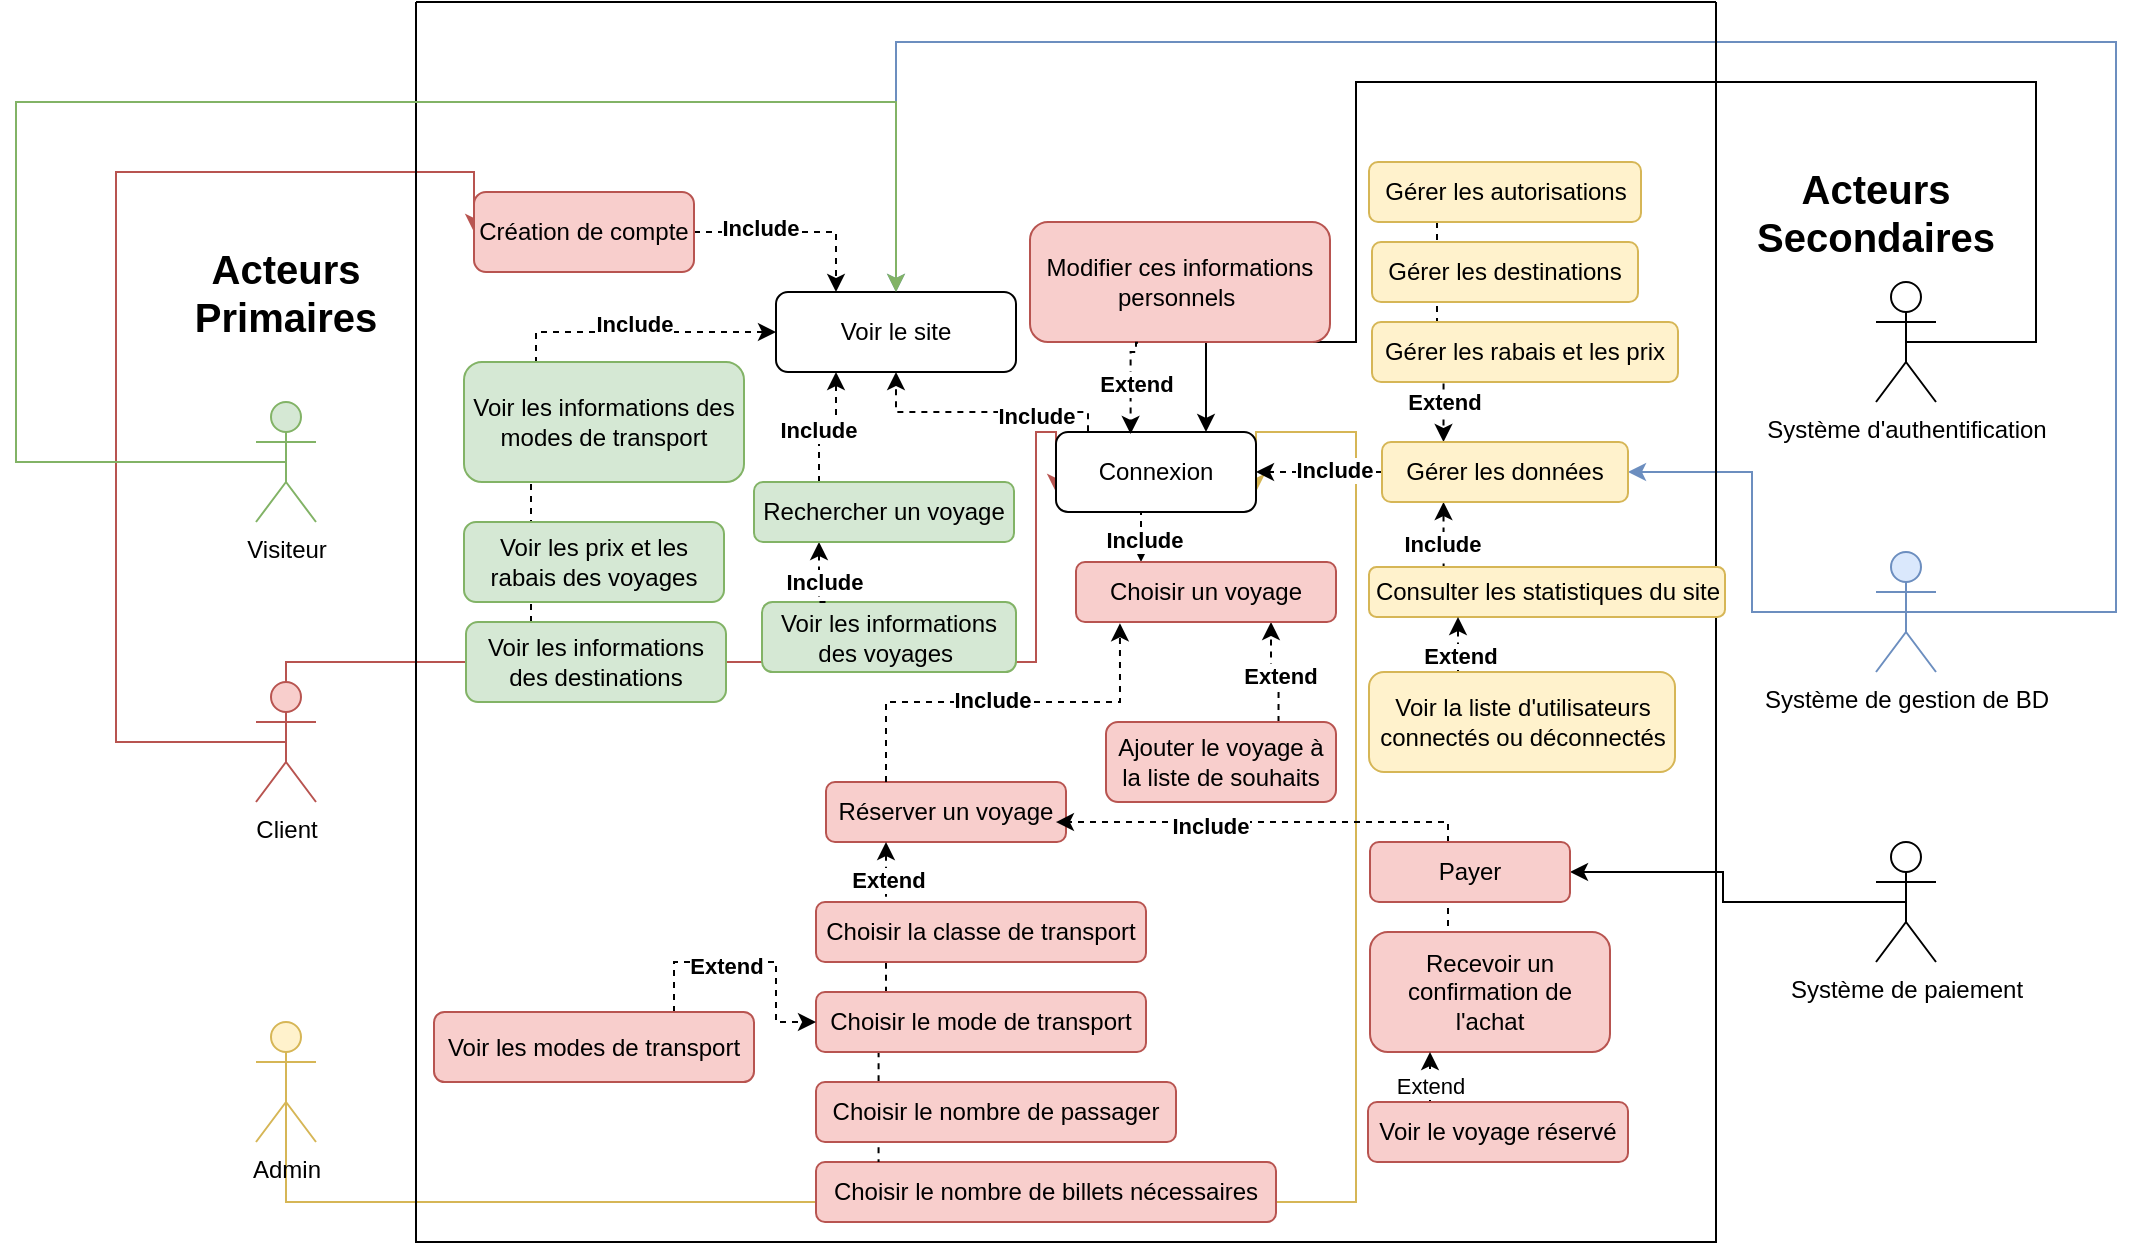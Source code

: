 <mxfile version="23.1.5" type="device">
  <diagram name="Page-1" id="5hqDxdcR1rn6AT74Ufsj">
    <mxGraphModel dx="2077" dy="713" grid="1" gridSize="10" guides="1" tooltips="1" connect="1" arrows="1" fold="1" page="1" pageScale="1" pageWidth="827" pageHeight="1169" math="0" shadow="0">
      <root>
        <mxCell id="0" />
        <mxCell id="1" parent="0" />
        <mxCell id="Tqtcr7QKP0PWOioKoyaP-235" style="edgeStyle=orthogonalEdgeStyle;rounded=0;orthogonalLoop=1;jettySize=auto;html=1;exitX=0.5;exitY=0.5;exitDx=0;exitDy=0;exitPerimeter=0;entryX=0;entryY=0.5;entryDx=0;entryDy=0;fillColor=#f8cecc;strokeColor=#b85450;" edge="1" parent="1" source="Tqtcr7QKP0PWOioKoyaP-3" target="Tqtcr7QKP0PWOioKoyaP-7">
          <mxGeometry relative="1" as="geometry">
            <Array as="points">
              <mxPoint x="100" y="490" />
              <mxPoint x="100" y="205" />
            </Array>
          </mxGeometry>
        </mxCell>
        <mxCell id="Tqtcr7QKP0PWOioKoyaP-237" style="edgeStyle=orthogonalEdgeStyle;rounded=0;orthogonalLoop=1;jettySize=auto;html=1;exitX=0.5;exitY=0.5;exitDx=0;exitDy=0;exitPerimeter=0;entryX=0;entryY=0.75;entryDx=0;entryDy=0;fillColor=#f8cecc;strokeColor=#b85450;" edge="1" parent="1" source="Tqtcr7QKP0PWOioKoyaP-3" target="Tqtcr7QKP0PWOioKoyaP-6">
          <mxGeometry relative="1" as="geometry">
            <Array as="points">
              <mxPoint x="185" y="450" />
              <mxPoint x="560" y="450" />
              <mxPoint x="560" y="335" />
            </Array>
          </mxGeometry>
        </mxCell>
        <mxCell id="Tqtcr7QKP0PWOioKoyaP-3" value="Client" style="shape=umlActor;verticalLabelPosition=bottom;verticalAlign=top;html=1;outlineConnect=0;fillColor=#f8cecc;strokeColor=#b85450;" vertex="1" parent="1">
          <mxGeometry x="170" y="460" width="30" height="60" as="geometry" />
        </mxCell>
        <mxCell id="Tqtcr7QKP0PWOioKoyaP-238" style="edgeStyle=orthogonalEdgeStyle;rounded=0;orthogonalLoop=1;jettySize=auto;html=1;exitX=0.5;exitY=0.5;exitDx=0;exitDy=0;exitPerimeter=0;entryX=1;entryY=0.75;entryDx=0;entryDy=0;fillColor=#fff2cc;strokeColor=#d6b656;" edge="1" parent="1" source="Tqtcr7QKP0PWOioKoyaP-5" target="Tqtcr7QKP0PWOioKoyaP-6">
          <mxGeometry relative="1" as="geometry">
            <Array as="points">
              <mxPoint x="185" y="720" />
              <mxPoint x="720" y="720" />
              <mxPoint x="720" y="335" />
            </Array>
          </mxGeometry>
        </mxCell>
        <mxCell id="Tqtcr7QKP0PWOioKoyaP-5" value="Admin" style="shape=umlActor;verticalLabelPosition=bottom;verticalAlign=top;html=1;outlineConnect=0;fillColor=#fff2cc;strokeColor=#d6b656;" vertex="1" parent="1">
          <mxGeometry x="170" y="630" width="30" height="60" as="geometry" />
        </mxCell>
        <mxCell id="Tqtcr7QKP0PWOioKoyaP-25" value="Acteurs Primaires" style="text;html=1;align=center;verticalAlign=middle;whiteSpace=wrap;rounded=0;strokeWidth=1;fontSize=20;fontStyle=1" vertex="1" parent="1">
          <mxGeometry x="155" y="250" width="60" height="30" as="geometry" />
        </mxCell>
        <mxCell id="Tqtcr7QKP0PWOioKoyaP-248" style="edgeStyle=orthogonalEdgeStyle;rounded=0;orthogonalLoop=1;jettySize=auto;html=1;exitX=0.5;exitY=0.5;exitDx=0;exitDy=0;exitPerimeter=0;entryX=0.75;entryY=0;entryDx=0;entryDy=0;" edge="1" parent="1" source="Tqtcr7QKP0PWOioKoyaP-30" target="Tqtcr7QKP0PWOioKoyaP-6">
          <mxGeometry relative="1" as="geometry">
            <Array as="points">
              <mxPoint x="1060" y="290" />
              <mxPoint x="1060" y="160" />
              <mxPoint x="720" y="160" />
              <mxPoint x="720" y="290" />
              <mxPoint x="645" y="290" />
            </Array>
          </mxGeometry>
        </mxCell>
        <mxCell id="Tqtcr7QKP0PWOioKoyaP-30" value="Système d&#39;authentification" style="shape=umlActor;verticalLabelPosition=bottom;verticalAlign=top;html=1;outlineConnect=0;" vertex="1" parent="1">
          <mxGeometry x="980" y="260" width="30" height="60" as="geometry" />
        </mxCell>
        <mxCell id="Tqtcr7QKP0PWOioKoyaP-34" value="Acteurs Secondaires" style="text;html=1;align=center;verticalAlign=middle;whiteSpace=wrap;rounded=0;fontSize=20;fontStyle=1" vertex="1" parent="1">
          <mxGeometry x="950" y="210" width="60" height="30" as="geometry" />
        </mxCell>
        <mxCell id="Tqtcr7QKP0PWOioKoyaP-245" style="edgeStyle=orthogonalEdgeStyle;rounded=0;orthogonalLoop=1;jettySize=auto;html=1;exitX=0.5;exitY=0.5;exitDx=0;exitDy=0;exitPerimeter=0;entryX=1;entryY=0.5;entryDx=0;entryDy=0;" edge="1" parent="1" source="Tqtcr7QKP0PWOioKoyaP-35" target="Tqtcr7QKP0PWOioKoyaP-89">
          <mxGeometry relative="1" as="geometry" />
        </mxCell>
        <mxCell id="Tqtcr7QKP0PWOioKoyaP-35" value="Système de paiement" style="shape=umlActor;verticalLabelPosition=bottom;verticalAlign=top;html=1;outlineConnect=0;" vertex="1" parent="1">
          <mxGeometry x="980" y="540" width="30" height="60" as="geometry" />
        </mxCell>
        <mxCell id="Tqtcr7QKP0PWOioKoyaP-246" style="edgeStyle=orthogonalEdgeStyle;rounded=0;orthogonalLoop=1;jettySize=auto;html=1;exitX=0.5;exitY=0.5;exitDx=0;exitDy=0;exitPerimeter=0;entryX=1;entryY=0.5;entryDx=0;entryDy=0;fillColor=#dae8fc;strokeColor=#6c8ebf;" edge="1" parent="1" source="Tqtcr7QKP0PWOioKoyaP-36" target="Tqtcr7QKP0PWOioKoyaP-101">
          <mxGeometry relative="1" as="geometry" />
        </mxCell>
        <mxCell id="Tqtcr7QKP0PWOioKoyaP-247" style="edgeStyle=orthogonalEdgeStyle;rounded=0;orthogonalLoop=1;jettySize=auto;html=1;exitX=0.5;exitY=0.5;exitDx=0;exitDy=0;exitPerimeter=0;entryX=0.5;entryY=0;entryDx=0;entryDy=0;fillColor=#dae8fc;strokeColor=#6c8ebf;" edge="1" parent="1" source="Tqtcr7QKP0PWOioKoyaP-36" target="Tqtcr7QKP0PWOioKoyaP-40">
          <mxGeometry relative="1" as="geometry">
            <Array as="points">
              <mxPoint x="1100" y="425" />
              <mxPoint x="1100" y="140" />
              <mxPoint x="490" y="140" />
            </Array>
          </mxGeometry>
        </mxCell>
        <mxCell id="Tqtcr7QKP0PWOioKoyaP-36" value="Système de gestion de BD" style="shape=umlActor;verticalLabelPosition=bottom;verticalAlign=top;html=1;outlineConnect=0;fillColor=#dae8fc;strokeColor=#6c8ebf;" vertex="1" parent="1">
          <mxGeometry x="980" y="395" width="30" height="60" as="geometry" />
        </mxCell>
        <mxCell id="Tqtcr7QKP0PWOioKoyaP-41" value="" style="swimlane;startSize=0;" vertex="1" parent="1">
          <mxGeometry x="250" y="120" width="650" height="620" as="geometry">
            <mxRectangle x="250" y="90" width="50" height="40" as="alternateBounds" />
          </mxGeometry>
        </mxCell>
        <mxCell id="Tqtcr7QKP0PWOioKoyaP-40" value="Voir le site" style="rounded=1;whiteSpace=wrap;html=1;" vertex="1" parent="Tqtcr7QKP0PWOioKoyaP-41">
          <mxGeometry x="180" y="145" width="120" height="40" as="geometry" />
        </mxCell>
        <mxCell id="Tqtcr7QKP0PWOioKoyaP-42" style="edgeStyle=orthogonalEdgeStyle;rounded=0;orthogonalLoop=1;jettySize=auto;html=1;exitX=0.25;exitY=0;exitDx=0;exitDy=0;entryX=0;entryY=0.5;entryDx=0;entryDy=0;dashed=1;" edge="1" parent="Tqtcr7QKP0PWOioKoyaP-41" source="Tqtcr7QKP0PWOioKoyaP-8" target="Tqtcr7QKP0PWOioKoyaP-40">
          <mxGeometry relative="1" as="geometry">
            <Array as="points">
              <mxPoint x="58" y="228" />
              <mxPoint x="60" y="228" />
              <mxPoint x="60" y="165" />
            </Array>
          </mxGeometry>
        </mxCell>
        <mxCell id="Tqtcr7QKP0PWOioKoyaP-66" value="&lt;b&gt;Include&lt;/b&gt;" style="edgeLabel;html=1;align=center;verticalAlign=middle;resizable=0;points=[];" vertex="1" connectable="0" parent="Tqtcr7QKP0PWOioKoyaP-42">
          <mxGeometry x="0.469" y="4" relative="1" as="geometry">
            <mxPoint as="offset" />
          </mxGeometry>
        </mxCell>
        <mxCell id="Tqtcr7QKP0PWOioKoyaP-8" value="Voir les informations des&amp;nbsp;destinations" style="rounded=1;whiteSpace=wrap;html=1;fillColor=#d5e8d4;strokeColor=#82b366;" vertex="1" parent="Tqtcr7QKP0PWOioKoyaP-41">
          <mxGeometry x="25" y="310" width="130" height="40" as="geometry" />
        </mxCell>
        <mxCell id="Tqtcr7QKP0PWOioKoyaP-24" value="Voir les informations des modes de transport" style="rounded=1;whiteSpace=wrap;html=1;fillColor=#d5e8d4;strokeColor=#82b366;" vertex="1" parent="Tqtcr7QKP0PWOioKoyaP-41">
          <mxGeometry x="24" y="180" width="140" height="60" as="geometry" />
        </mxCell>
        <mxCell id="Tqtcr7QKP0PWOioKoyaP-53" style="edgeStyle=orthogonalEdgeStyle;rounded=0;orthogonalLoop=1;jettySize=auto;html=1;exitX=1;exitY=0.5;exitDx=0;exitDy=0;entryX=0.25;entryY=0;entryDx=0;entryDy=0;dashed=1;" edge="1" parent="Tqtcr7QKP0PWOioKoyaP-41" source="Tqtcr7QKP0PWOioKoyaP-7" target="Tqtcr7QKP0PWOioKoyaP-40">
          <mxGeometry relative="1" as="geometry">
            <Array as="points">
              <mxPoint x="210" y="115" />
            </Array>
          </mxGeometry>
        </mxCell>
        <mxCell id="Tqtcr7QKP0PWOioKoyaP-68" value="&lt;b&gt;Include&lt;/b&gt;" style="edgeLabel;html=1;align=center;verticalAlign=middle;resizable=0;points=[];" vertex="1" connectable="0" parent="Tqtcr7QKP0PWOioKoyaP-53">
          <mxGeometry x="-0.346" y="2" relative="1" as="geometry">
            <mxPoint as="offset" />
          </mxGeometry>
        </mxCell>
        <mxCell id="Tqtcr7QKP0PWOioKoyaP-7" value="Création de compte" style="rounded=1;whiteSpace=wrap;html=1;fillColor=#f8cecc;strokeColor=#b85450;" vertex="1" parent="Tqtcr7QKP0PWOioKoyaP-41">
          <mxGeometry x="29" y="95" width="110" height="40" as="geometry" />
        </mxCell>
        <mxCell id="Tqtcr7QKP0PWOioKoyaP-9" value="Voir les prix et les rabais des voyages" style="rounded=1;whiteSpace=wrap;html=1;fillColor=#d5e8d4;strokeColor=#82b366;" vertex="1" parent="Tqtcr7QKP0PWOioKoyaP-41">
          <mxGeometry x="24" y="260" width="130" height="40" as="geometry" />
        </mxCell>
        <mxCell id="Tqtcr7QKP0PWOioKoyaP-99" style="edgeStyle=orthogonalEdgeStyle;rounded=0;orthogonalLoop=1;jettySize=auto;html=1;exitX=0.75;exitY=0;exitDx=0;exitDy=0;entryX=0.75;entryY=1;entryDx=0;entryDy=0;dashed=1;" edge="1" parent="Tqtcr7QKP0PWOioKoyaP-41" source="Tqtcr7QKP0PWOioKoyaP-16" target="Tqtcr7QKP0PWOioKoyaP-64">
          <mxGeometry relative="1" as="geometry" />
        </mxCell>
        <mxCell id="Tqtcr7QKP0PWOioKoyaP-100" value="&lt;b&gt;Extend&lt;/b&gt;" style="edgeLabel;html=1;align=center;verticalAlign=middle;resizable=0;points=[];" vertex="1" connectable="0" parent="Tqtcr7QKP0PWOioKoyaP-99">
          <mxGeometry x="-0.133" relative="1" as="geometry">
            <mxPoint as="offset" />
          </mxGeometry>
        </mxCell>
        <mxCell id="Tqtcr7QKP0PWOioKoyaP-16" value="Ajouter le voyage à la liste de souhaits" style="rounded=1;whiteSpace=wrap;html=1;fillColor=#f8cecc;strokeColor=#b85450;" vertex="1" parent="Tqtcr7QKP0PWOioKoyaP-41">
          <mxGeometry x="345" y="360" width="115" height="40" as="geometry" />
        </mxCell>
        <mxCell id="Tqtcr7QKP0PWOioKoyaP-72" style="edgeStyle=orthogonalEdgeStyle;rounded=0;orthogonalLoop=1;jettySize=auto;html=1;exitX=0.25;exitY=0;exitDx=0;exitDy=0;entryX=0.25;entryY=1;entryDx=0;entryDy=0;dashed=1;" edge="1" parent="Tqtcr7QKP0PWOioKoyaP-41" source="Tqtcr7QKP0PWOioKoyaP-73" target="Tqtcr7QKP0PWOioKoyaP-40">
          <mxGeometry relative="1" as="geometry" />
        </mxCell>
        <mxCell id="Tqtcr7QKP0PWOioKoyaP-75" value="&lt;b&gt;Include&lt;/b&gt;" style="edgeLabel;html=1;align=center;verticalAlign=middle;resizable=0;points=[];" vertex="1" connectable="0" parent="Tqtcr7QKP0PWOioKoyaP-72">
          <mxGeometry x="-0.178" y="1" relative="1" as="geometry">
            <mxPoint as="offset" />
          </mxGeometry>
        </mxCell>
        <mxCell id="Tqtcr7QKP0PWOioKoyaP-47" value="Voir les informations des voyages&amp;nbsp;" style="rounded=1;whiteSpace=wrap;html=1;fillColor=#d5e8d4;strokeColor=#82b366;" vertex="1" parent="Tqtcr7QKP0PWOioKoyaP-41">
          <mxGeometry x="173" y="300" width="127" height="35" as="geometry" />
        </mxCell>
        <mxCell id="Tqtcr7QKP0PWOioKoyaP-26" value="Modifier ces informations personnels&amp;nbsp;" style="rounded=1;whiteSpace=wrap;html=1;fillColor=#f8cecc;strokeColor=#b85450;" vertex="1" parent="Tqtcr7QKP0PWOioKoyaP-41">
          <mxGeometry x="307" y="110" width="150" height="60" as="geometry" />
        </mxCell>
        <mxCell id="Tqtcr7QKP0PWOioKoyaP-54" style="edgeStyle=orthogonalEdgeStyle;rounded=0;orthogonalLoop=1;jettySize=auto;html=1;exitX=0.16;exitY=-0.008;exitDx=0;exitDy=0;entryX=0.5;entryY=1;entryDx=0;entryDy=0;exitPerimeter=0;dashed=1;" edge="1" parent="Tqtcr7QKP0PWOioKoyaP-41" source="Tqtcr7QKP0PWOioKoyaP-6" target="Tqtcr7QKP0PWOioKoyaP-40">
          <mxGeometry relative="1" as="geometry">
            <Array as="points">
              <mxPoint x="336" y="205" />
              <mxPoint x="240" y="205" />
            </Array>
          </mxGeometry>
        </mxCell>
        <mxCell id="Tqtcr7QKP0PWOioKoyaP-67" value="&lt;b&gt;Include&lt;/b&gt;" style="edgeLabel;html=1;align=center;verticalAlign=middle;resizable=0;points=[];" vertex="1" connectable="0" parent="Tqtcr7QKP0PWOioKoyaP-54">
          <mxGeometry x="-0.432" y="2" relative="1" as="geometry">
            <mxPoint as="offset" />
          </mxGeometry>
        </mxCell>
        <mxCell id="Tqtcr7QKP0PWOioKoyaP-240" style="edgeStyle=orthogonalEdgeStyle;rounded=0;orthogonalLoop=1;jettySize=auto;html=1;exitX=0.5;exitY=1;exitDx=0;exitDy=0;entryX=0.25;entryY=0;entryDx=0;entryDy=0;dashed=1;" edge="1" parent="Tqtcr7QKP0PWOioKoyaP-41" source="Tqtcr7QKP0PWOioKoyaP-6" target="Tqtcr7QKP0PWOioKoyaP-64">
          <mxGeometry relative="1" as="geometry" />
        </mxCell>
        <mxCell id="Tqtcr7QKP0PWOioKoyaP-241" value="&lt;b&gt;Include&lt;/b&gt;" style="edgeLabel;html=1;align=center;verticalAlign=middle;resizable=0;points=[];" vertex="1" connectable="0" parent="Tqtcr7QKP0PWOioKoyaP-240">
          <mxGeometry x="0.262" y="1" relative="1" as="geometry">
            <mxPoint y="1" as="offset" />
          </mxGeometry>
        </mxCell>
        <mxCell id="Tqtcr7QKP0PWOioKoyaP-6" value="Connexion" style="rounded=1;whiteSpace=wrap;html=1;" vertex="1" parent="Tqtcr7QKP0PWOioKoyaP-41">
          <mxGeometry x="320" y="215" width="100" height="40" as="geometry" />
        </mxCell>
        <mxCell id="Tqtcr7QKP0PWOioKoyaP-13" value="Réserver un voyage" style="rounded=1;whiteSpace=wrap;html=1;fillColor=#f8cecc;strokeColor=#b85450;" vertex="1" parent="Tqtcr7QKP0PWOioKoyaP-41">
          <mxGeometry x="205" y="390" width="120" height="30" as="geometry" />
        </mxCell>
        <mxCell id="Tqtcr7QKP0PWOioKoyaP-55" style="edgeStyle=orthogonalEdgeStyle;rounded=0;orthogonalLoop=1;jettySize=auto;html=1;exitX=0.36;exitY=1.006;exitDx=0;exitDy=0;entryX=0.373;entryY=0.025;entryDx=0;entryDy=0;entryPerimeter=0;dashed=1;exitPerimeter=0;" edge="1" parent="Tqtcr7QKP0PWOioKoyaP-41" source="Tqtcr7QKP0PWOioKoyaP-26" target="Tqtcr7QKP0PWOioKoyaP-6">
          <mxGeometry relative="1" as="geometry">
            <Array as="points">
              <mxPoint x="360" y="170" />
              <mxPoint x="360" y="175" />
              <mxPoint x="357" y="175" />
            </Array>
          </mxGeometry>
        </mxCell>
        <mxCell id="Tqtcr7QKP0PWOioKoyaP-78" value="&lt;b&gt;Extend&lt;/b&gt;" style="edgeLabel;html=1;align=center;verticalAlign=middle;resizable=0;points=[];" vertex="1" connectable="0" parent="Tqtcr7QKP0PWOioKoyaP-55">
          <mxGeometry x="-0.017" y="2" relative="1" as="geometry">
            <mxPoint as="offset" />
          </mxGeometry>
        </mxCell>
        <mxCell id="Tqtcr7QKP0PWOioKoyaP-14" value="Choisir le nombre de billets nécessaires" style="rounded=1;whiteSpace=wrap;html=1;fillColor=#f8cecc;strokeColor=#b85450;" vertex="1" parent="Tqtcr7QKP0PWOioKoyaP-41">
          <mxGeometry x="200" y="580" width="230" height="30" as="geometry" />
        </mxCell>
        <mxCell id="Tqtcr7QKP0PWOioKoyaP-56" value="" style="edgeStyle=orthogonalEdgeStyle;rounded=0;orthogonalLoop=1;jettySize=auto;html=1;exitX=0.25;exitY=1;exitDx=0;exitDy=0;dashed=1;entryX=0.136;entryY=0;entryDx=0;entryDy=0;entryPerimeter=0;startArrow=classic;startFill=1;endArrow=none;endFill=0;" edge="1" parent="Tqtcr7QKP0PWOioKoyaP-41" source="Tqtcr7QKP0PWOioKoyaP-13" target="Tqtcr7QKP0PWOioKoyaP-14">
          <mxGeometry relative="1" as="geometry">
            <mxPoint x="230" y="490" as="targetPoint" />
          </mxGeometry>
        </mxCell>
        <mxCell id="Tqtcr7QKP0PWOioKoyaP-60" value="&lt;b&gt;Extend&lt;/b&gt;" style="edgeLabel;html=1;align=center;verticalAlign=middle;resizable=0;points=[];" vertex="1" connectable="0" parent="Tqtcr7QKP0PWOioKoyaP-56">
          <mxGeometry x="-0.768" y="1" relative="1" as="geometry">
            <mxPoint as="offset" />
          </mxGeometry>
        </mxCell>
        <mxCell id="Tqtcr7QKP0PWOioKoyaP-15" value="Choisir la classe de transport" style="rounded=1;whiteSpace=wrap;html=1;fillColor=#f8cecc;strokeColor=#b85450;" vertex="1" parent="Tqtcr7QKP0PWOioKoyaP-41">
          <mxGeometry x="200" y="450" width="165" height="30" as="geometry" />
        </mxCell>
        <mxCell id="Tqtcr7QKP0PWOioKoyaP-17" value="Choisir le mode de transport" style="rounded=1;whiteSpace=wrap;html=1;fillColor=#f8cecc;strokeColor=#b85450;" vertex="1" parent="Tqtcr7QKP0PWOioKoyaP-41">
          <mxGeometry x="200" y="495" width="165" height="30" as="geometry" />
        </mxCell>
        <mxCell id="Tqtcr7QKP0PWOioKoyaP-62" style="edgeStyle=orthogonalEdgeStyle;rounded=0;orthogonalLoop=1;jettySize=auto;html=1;exitX=0.75;exitY=0;exitDx=0;exitDy=0;entryX=0;entryY=0.5;entryDx=0;entryDy=0;dashed=1;" edge="1" parent="Tqtcr7QKP0PWOioKoyaP-41" source="Tqtcr7QKP0PWOioKoyaP-22" target="Tqtcr7QKP0PWOioKoyaP-17">
          <mxGeometry relative="1" as="geometry">
            <Array as="points">
              <mxPoint x="129" y="480" />
              <mxPoint x="180" y="480" />
              <mxPoint x="180" y="510" />
            </Array>
          </mxGeometry>
        </mxCell>
        <mxCell id="Tqtcr7QKP0PWOioKoyaP-63" value="&lt;b&gt;Extend&lt;/b&gt;" style="edgeLabel;html=1;align=center;verticalAlign=middle;resizable=0;points=[];" vertex="1" connectable="0" parent="Tqtcr7QKP0PWOioKoyaP-62">
          <mxGeometry x="-0.2" y="-2" relative="1" as="geometry">
            <mxPoint as="offset" />
          </mxGeometry>
        </mxCell>
        <mxCell id="Tqtcr7QKP0PWOioKoyaP-22" value="Voir les modes de transport" style="rounded=1;whiteSpace=wrap;html=1;fillColor=#f8cecc;strokeColor=#b85450;" vertex="1" parent="Tqtcr7QKP0PWOioKoyaP-41">
          <mxGeometry x="9" y="505" width="160" height="35" as="geometry" />
        </mxCell>
        <mxCell id="Tqtcr7QKP0PWOioKoyaP-64" value="Choisir un voyage" style="rounded=1;whiteSpace=wrap;html=1;fillColor=#f8cecc;strokeColor=#b85450;" vertex="1" parent="Tqtcr7QKP0PWOioKoyaP-41">
          <mxGeometry x="330" y="280" width="130" height="30" as="geometry" />
        </mxCell>
        <mxCell id="Tqtcr7QKP0PWOioKoyaP-165" style="edgeStyle=orthogonalEdgeStyle;rounded=0;orthogonalLoop=1;jettySize=auto;html=1;exitX=0.25;exitY=0;exitDx=0;exitDy=0;entryX=0.25;entryY=1;entryDx=0;entryDy=0;dashed=1;" edge="1" parent="Tqtcr7QKP0PWOioKoyaP-41" source="Tqtcr7QKP0PWOioKoyaP-37" target="Tqtcr7QKP0PWOioKoyaP-101">
          <mxGeometry relative="1" as="geometry" />
        </mxCell>
        <mxCell id="Tqtcr7QKP0PWOioKoyaP-166" value="&lt;b&gt;Include&lt;/b&gt;" style="edgeLabel;html=1;align=center;verticalAlign=middle;resizable=0;points=[];" vertex="1" connectable="0" parent="Tqtcr7QKP0PWOioKoyaP-165">
          <mxGeometry x="-0.075" y="1" relative="1" as="geometry">
            <mxPoint as="offset" />
          </mxGeometry>
        </mxCell>
        <mxCell id="Tqtcr7QKP0PWOioKoyaP-37" value="Consulter les statistiques du site" style="rounded=1;whiteSpace=wrap;html=1;fillColor=#fff2cc;strokeColor=#d6b656;" vertex="1" parent="Tqtcr7QKP0PWOioKoyaP-41">
          <mxGeometry x="476.5" y="282.5" width="178" height="25" as="geometry" />
        </mxCell>
        <mxCell id="Tqtcr7QKP0PWOioKoyaP-74" value="" style="edgeStyle=orthogonalEdgeStyle;rounded=0;orthogonalLoop=1;jettySize=auto;html=1;exitX=0.25;exitY=0;exitDx=0;exitDy=0;entryX=0.25;entryY=1;entryDx=0;entryDy=0;dashed=1;" edge="1" parent="Tqtcr7QKP0PWOioKoyaP-41" source="Tqtcr7QKP0PWOioKoyaP-47" target="Tqtcr7QKP0PWOioKoyaP-73">
          <mxGeometry relative="1" as="geometry">
            <mxPoint x="462" y="350" as="sourcePoint" />
            <mxPoint x="460" y="275" as="targetPoint" />
          </mxGeometry>
        </mxCell>
        <mxCell id="Tqtcr7QKP0PWOioKoyaP-76" value="&lt;b&gt;Include&lt;/b&gt;" style="edgeLabel;html=1;align=center;verticalAlign=middle;resizable=0;points=[];" vertex="1" connectable="0" parent="Tqtcr7QKP0PWOioKoyaP-74">
          <mxGeometry x="-0.165" y="-2" relative="1" as="geometry">
            <mxPoint as="offset" />
          </mxGeometry>
        </mxCell>
        <mxCell id="Tqtcr7QKP0PWOioKoyaP-73" value="Rechercher un voyage" style="rounded=1;whiteSpace=wrap;html=1;fillColor=#d5e8d4;strokeColor=#82b366;" vertex="1" parent="Tqtcr7QKP0PWOioKoyaP-41">
          <mxGeometry x="169" y="240" width="130" height="30" as="geometry" />
        </mxCell>
        <mxCell id="Tqtcr7QKP0PWOioKoyaP-82" style="edgeStyle=orthogonalEdgeStyle;rounded=0;orthogonalLoop=1;jettySize=auto;html=1;exitX=0.25;exitY=0;exitDx=0;exitDy=0;entryX=0.169;entryY=1.022;entryDx=0;entryDy=0;entryPerimeter=0;dashed=1;" edge="1" parent="Tqtcr7QKP0PWOioKoyaP-41" source="Tqtcr7QKP0PWOioKoyaP-13" target="Tqtcr7QKP0PWOioKoyaP-64">
          <mxGeometry relative="1" as="geometry" />
        </mxCell>
        <mxCell id="Tqtcr7QKP0PWOioKoyaP-85" value="&lt;b&gt;Include&lt;/b&gt;" style="edgeLabel;html=1;align=center;verticalAlign=middle;resizable=0;points=[];" vertex="1" connectable="0" parent="Tqtcr7QKP0PWOioKoyaP-82">
          <mxGeometry x="-0.053" y="1" relative="1" as="geometry">
            <mxPoint as="offset" />
          </mxGeometry>
        </mxCell>
        <mxCell id="Tqtcr7QKP0PWOioKoyaP-87" style="edgeStyle=orthogonalEdgeStyle;rounded=0;orthogonalLoop=1;jettySize=auto;html=1;exitX=0.25;exitY=0;exitDx=0;exitDy=0;dashed=1;entryX=0.958;entryY=0.667;entryDx=0;entryDy=0;entryPerimeter=0;" edge="1" parent="Tqtcr7QKP0PWOioKoyaP-41" source="Tqtcr7QKP0PWOioKoyaP-86" target="Tqtcr7QKP0PWOioKoyaP-13">
          <mxGeometry relative="1" as="geometry">
            <mxPoint x="330" y="420" as="targetPoint" />
            <Array as="points">
              <mxPoint x="516" y="465" />
              <mxPoint x="516" y="410" />
            </Array>
          </mxGeometry>
        </mxCell>
        <mxCell id="Tqtcr7QKP0PWOioKoyaP-90" value="&lt;b&gt;Include&lt;/b&gt;" style="edgeLabel;html=1;align=center;verticalAlign=middle;resizable=0;points=[];" vertex="1" connectable="0" parent="Tqtcr7QKP0PWOioKoyaP-87">
          <mxGeometry x="0.408" y="2" relative="1" as="geometry">
            <mxPoint as="offset" />
          </mxGeometry>
        </mxCell>
        <mxCell id="Tqtcr7QKP0PWOioKoyaP-86" value="Recevoir un confirmation de l&#39;achat" style="rounded=1;whiteSpace=wrap;html=1;fillColor=#f8cecc;strokeColor=#b85450;" vertex="1" parent="Tqtcr7QKP0PWOioKoyaP-41">
          <mxGeometry x="477" y="465" width="120" height="60" as="geometry" />
        </mxCell>
        <mxCell id="Tqtcr7QKP0PWOioKoyaP-89" value="Payer" style="rounded=1;whiteSpace=wrap;html=1;fillColor=#f8cecc;strokeColor=#b85450;" vertex="1" parent="Tqtcr7QKP0PWOioKoyaP-41">
          <mxGeometry x="477" y="420" width="100" height="30" as="geometry" />
        </mxCell>
        <mxCell id="Tqtcr7QKP0PWOioKoyaP-243" style="edgeStyle=orthogonalEdgeStyle;rounded=0;orthogonalLoop=1;jettySize=auto;html=1;exitX=0.25;exitY=0;exitDx=0;exitDy=0;entryX=0.25;entryY=1;entryDx=0;entryDy=0;dashed=1;" edge="1" parent="Tqtcr7QKP0PWOioKoyaP-41" source="Tqtcr7QKP0PWOioKoyaP-94" target="Tqtcr7QKP0PWOioKoyaP-86">
          <mxGeometry relative="1" as="geometry" />
        </mxCell>
        <mxCell id="Tqtcr7QKP0PWOioKoyaP-244" value="Extend" style="edgeLabel;html=1;align=center;verticalAlign=middle;resizable=0;points=[];" vertex="1" connectable="0" parent="Tqtcr7QKP0PWOioKoyaP-243">
          <mxGeometry x="-0.233" relative="1" as="geometry">
            <mxPoint as="offset" />
          </mxGeometry>
        </mxCell>
        <mxCell id="Tqtcr7QKP0PWOioKoyaP-94" value="Voir le voyage réservé" style="rounded=1;whiteSpace=wrap;html=1;fillColor=#f8cecc;strokeColor=#b85450;" vertex="1" parent="Tqtcr7QKP0PWOioKoyaP-41">
          <mxGeometry x="476" y="550" width="130" height="30" as="geometry" />
        </mxCell>
        <mxCell id="Tqtcr7QKP0PWOioKoyaP-171" style="edgeStyle=orthogonalEdgeStyle;rounded=0;orthogonalLoop=1;jettySize=auto;html=1;exitX=0.25;exitY=1;exitDx=0;exitDy=0;entryX=0.25;entryY=0;entryDx=0;entryDy=0;dashed=1;" edge="1" parent="Tqtcr7QKP0PWOioKoyaP-41" source="Tqtcr7QKP0PWOioKoyaP-21" target="Tqtcr7QKP0PWOioKoyaP-101">
          <mxGeometry relative="1" as="geometry" />
        </mxCell>
        <mxCell id="Tqtcr7QKP0PWOioKoyaP-172" value="&lt;b&gt;Extend&lt;/b&gt;" style="edgeLabel;html=1;align=center;verticalAlign=middle;resizable=0;points=[];" vertex="1" connectable="0" parent="Tqtcr7QKP0PWOioKoyaP-171">
          <mxGeometry x="0.647" relative="1" as="geometry">
            <mxPoint as="offset" />
          </mxGeometry>
        </mxCell>
        <mxCell id="Tqtcr7QKP0PWOioKoyaP-21" value="Gérer les autorisations" style="rounded=1;whiteSpace=wrap;html=1;fillColor=#fff2cc;strokeColor=#d6b656;" vertex="1" parent="Tqtcr7QKP0PWOioKoyaP-41">
          <mxGeometry x="476.5" y="80" width="136" height="30" as="geometry" />
        </mxCell>
        <mxCell id="Tqtcr7QKP0PWOioKoyaP-102" style="edgeStyle=orthogonalEdgeStyle;rounded=0;orthogonalLoop=1;jettySize=auto;html=1;exitX=0;exitY=0.5;exitDx=0;exitDy=0;entryX=1;entryY=0.5;entryDx=0;entryDy=0;dashed=1;" edge="1" parent="Tqtcr7QKP0PWOioKoyaP-41" source="Tqtcr7QKP0PWOioKoyaP-101" target="Tqtcr7QKP0PWOioKoyaP-6">
          <mxGeometry relative="1" as="geometry" />
        </mxCell>
        <mxCell id="Tqtcr7QKP0PWOioKoyaP-107" value="&lt;b&gt;Include&lt;/b&gt;" style="edgeLabel;html=1;align=center;verticalAlign=middle;resizable=0;points=[];" vertex="1" connectable="0" parent="Tqtcr7QKP0PWOioKoyaP-102">
          <mxGeometry x="-0.222" y="-1" relative="1" as="geometry">
            <mxPoint as="offset" />
          </mxGeometry>
        </mxCell>
        <mxCell id="Tqtcr7QKP0PWOioKoyaP-101" value="Gérer les données" style="rounded=1;whiteSpace=wrap;html=1;fillColor=#fff2cc;strokeColor=#d6b656;" vertex="1" parent="Tqtcr7QKP0PWOioKoyaP-41">
          <mxGeometry x="483" y="220" width="123" height="30" as="geometry" />
        </mxCell>
        <mxCell id="Tqtcr7QKP0PWOioKoyaP-104" value="Gérer les rabais et les prix" style="rounded=1;whiteSpace=wrap;html=1;fillColor=#fff2cc;strokeColor=#d6b656;" vertex="1" parent="Tqtcr7QKP0PWOioKoyaP-41">
          <mxGeometry x="478" y="160" width="153" height="30" as="geometry" />
        </mxCell>
        <mxCell id="Tqtcr7QKP0PWOioKoyaP-105" value="Gérer les destinations" style="rounded=1;whiteSpace=wrap;html=1;fillColor=#fff2cc;strokeColor=#d6b656;" vertex="1" parent="Tqtcr7QKP0PWOioKoyaP-41">
          <mxGeometry x="478" y="120" width="133" height="30" as="geometry" />
        </mxCell>
        <mxCell id="Tqtcr7QKP0PWOioKoyaP-169" style="edgeStyle=orthogonalEdgeStyle;rounded=0;orthogonalLoop=1;jettySize=auto;html=1;exitX=0.25;exitY=0;exitDx=0;exitDy=0;entryX=0.25;entryY=1;entryDx=0;entryDy=0;dashed=1;" edge="1" parent="Tqtcr7QKP0PWOioKoyaP-41" source="Tqtcr7QKP0PWOioKoyaP-18" target="Tqtcr7QKP0PWOioKoyaP-37">
          <mxGeometry relative="1" as="geometry" />
        </mxCell>
        <mxCell id="Tqtcr7QKP0PWOioKoyaP-170" value="&lt;b&gt;Extend&lt;/b&gt;" style="edgeLabel;html=1;align=center;verticalAlign=middle;resizable=0;points=[];" vertex="1" connectable="0" parent="Tqtcr7QKP0PWOioKoyaP-169">
          <mxGeometry x="-0.116" y="-1" relative="1" as="geometry">
            <mxPoint as="offset" />
          </mxGeometry>
        </mxCell>
        <mxCell id="Tqtcr7QKP0PWOioKoyaP-18" value="Voir la liste d&#39;utilisateurs connectés ou déconnectés" style="rounded=1;whiteSpace=wrap;html=1;fillColor=#fff2cc;strokeColor=#d6b656;" vertex="1" parent="Tqtcr7QKP0PWOioKoyaP-41">
          <mxGeometry x="476.5" y="335" width="153" height="50" as="geometry" />
        </mxCell>
        <mxCell id="Tqtcr7QKP0PWOioKoyaP-239" value="Choisir le nombre de passager" style="rounded=1;whiteSpace=wrap;html=1;fillColor=#f8cecc;strokeColor=#b85450;" vertex="1" parent="Tqtcr7QKP0PWOioKoyaP-41">
          <mxGeometry x="200" y="540" width="180" height="30" as="geometry" />
        </mxCell>
        <mxCell id="Tqtcr7QKP0PWOioKoyaP-236" style="edgeStyle=orthogonalEdgeStyle;rounded=0;orthogonalLoop=1;jettySize=auto;html=1;exitX=0.5;exitY=0.5;exitDx=0;exitDy=0;exitPerimeter=0;entryX=0.5;entryY=0;entryDx=0;entryDy=0;fillColor=#d5e8d4;strokeColor=#82b366;" edge="1" parent="1" source="Tqtcr7QKP0PWOioKoyaP-43" target="Tqtcr7QKP0PWOioKoyaP-40">
          <mxGeometry relative="1" as="geometry">
            <Array as="points">
              <mxPoint x="50" y="350" />
              <mxPoint x="50" y="170" />
              <mxPoint x="490" y="170" />
            </Array>
          </mxGeometry>
        </mxCell>
        <mxCell id="Tqtcr7QKP0PWOioKoyaP-43" value="Visiteur" style="shape=umlActor;verticalLabelPosition=bottom;verticalAlign=top;html=1;outlineConnect=0;fillColor=#d5e8d4;strokeColor=#82b366;" vertex="1" parent="1">
          <mxGeometry x="170" y="320" width="30" height="60" as="geometry" />
        </mxCell>
      </root>
    </mxGraphModel>
  </diagram>
</mxfile>

